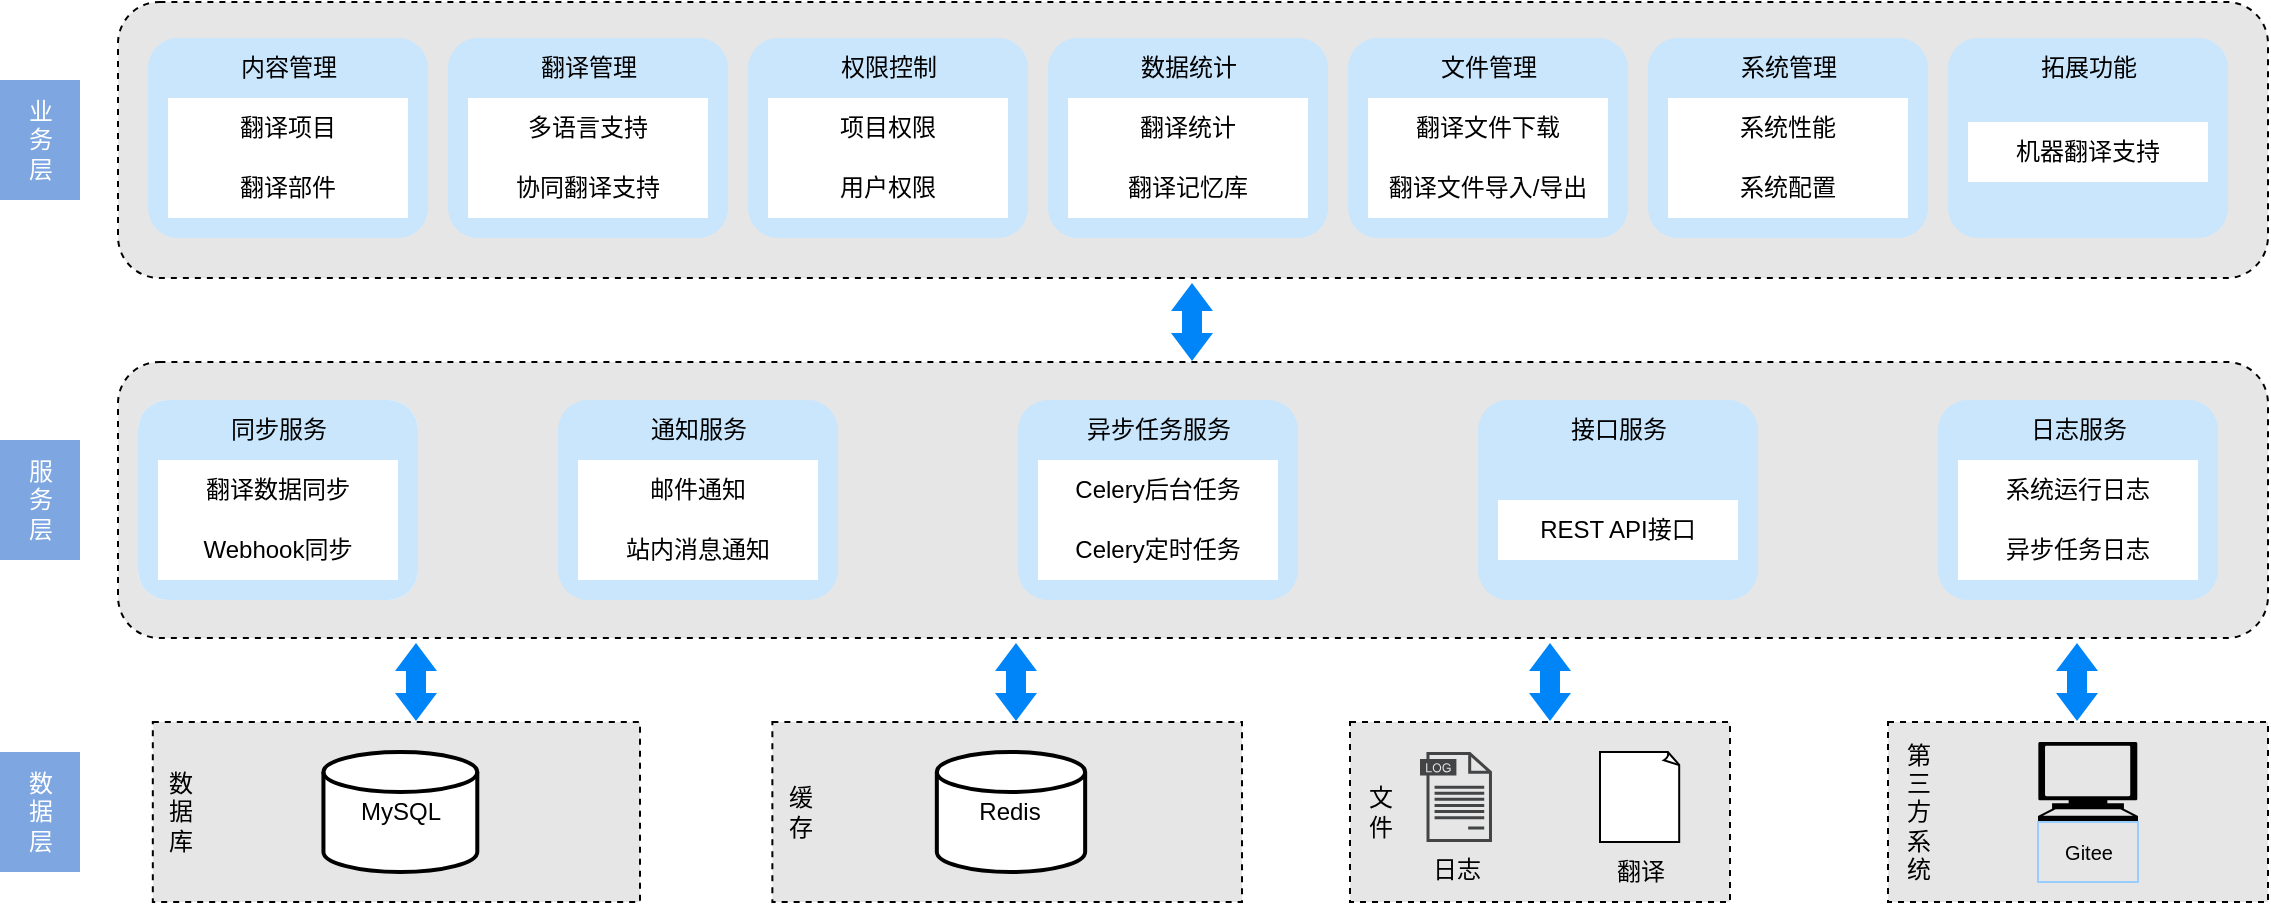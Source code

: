 <mxfile version="21.1.7" type="github">
  <diagram name="第 1 页" id="mY92OgvAY6bPNSYlvnZm">
    <mxGraphModel dx="1434" dy="750" grid="1" gridSize="10" guides="1" tooltips="1" connect="1" arrows="1" fold="1" page="1" pageScale="1" pageWidth="827" pageHeight="1169" math="0" shadow="0">
      <root>
        <mxCell id="0" />
        <mxCell id="1" parent="0" />
        <mxCell id="7gMvqDGJIj3QbsYjjSzZ-163" value="" style="rounded=1;whiteSpace=wrap;html=1;dashed=1;fillColor=#E6E6E6;" vertex="1" parent="1">
          <mxGeometry x="109" y="520" width="1075" height="138" as="geometry" />
        </mxCell>
        <mxCell id="7gMvqDGJIj3QbsYjjSzZ-68" value="" style="group;fillColor=default;strokeColor=none;rounded=1;" vertex="1" connectable="0" parent="1">
          <mxGeometry x="119" y="539" width="140" height="100" as="geometry" />
        </mxCell>
        <mxCell id="7gMvqDGJIj3QbsYjjSzZ-67" value="" style="rounded=1;whiteSpace=wrap;html=1;dashed=1;fillColor=#C9E6FD;strokeColor=none;" vertex="1" parent="7gMvqDGJIj3QbsYjjSzZ-68">
          <mxGeometry width="140" height="100" as="geometry" />
        </mxCell>
        <mxCell id="7gMvqDGJIj3QbsYjjSzZ-63" value="翻译数据同步" style="rounded=0;whiteSpace=wrap;html=1;strokeColor=none;" vertex="1" parent="7gMvqDGJIj3QbsYjjSzZ-68">
          <mxGeometry x="10" y="30" width="120" height="30" as="geometry" />
        </mxCell>
        <mxCell id="7gMvqDGJIj3QbsYjjSzZ-64" style="edgeStyle=orthogonalEdgeStyle;rounded=0;orthogonalLoop=1;jettySize=auto;html=1;exitX=0.5;exitY=1;exitDx=0;exitDy=0;" edge="1" parent="7gMvqDGJIj3QbsYjjSzZ-68" source="7gMvqDGJIj3QbsYjjSzZ-63" target="7gMvqDGJIj3QbsYjjSzZ-63">
          <mxGeometry relative="1" as="geometry" />
        </mxCell>
        <mxCell id="7gMvqDGJIj3QbsYjjSzZ-65" value="Webhook同步" style="rounded=0;whiteSpace=wrap;html=1;strokeColor=none;" vertex="1" parent="7gMvqDGJIj3QbsYjjSzZ-68">
          <mxGeometry x="10" y="60" width="120" height="30" as="geometry" />
        </mxCell>
        <mxCell id="7gMvqDGJIj3QbsYjjSzZ-66" value="同步服务" style="text;html=1;align=center;verticalAlign=middle;resizable=0;points=[];autosize=1;strokeColor=none;fillColor=none;" vertex="1" parent="7gMvqDGJIj3QbsYjjSzZ-68">
          <mxGeometry x="35" width="70" height="30" as="geometry" />
        </mxCell>
        <mxCell id="7gMvqDGJIj3QbsYjjSzZ-69" value="" style="group" vertex="1" connectable="0" parent="1">
          <mxGeometry x="329" y="539" width="140" height="100" as="geometry" />
        </mxCell>
        <mxCell id="7gMvqDGJIj3QbsYjjSzZ-70" value="" style="rounded=1;whiteSpace=wrap;html=1;dashed=1;fillColor=#C9E6FD;strokeColor=none;" vertex="1" parent="7gMvqDGJIj3QbsYjjSzZ-69">
          <mxGeometry width="140" height="100" as="geometry" />
        </mxCell>
        <mxCell id="7gMvqDGJIj3QbsYjjSzZ-71" value="邮件通知" style="rounded=0;whiteSpace=wrap;html=1;strokeColor=none;" vertex="1" parent="7gMvqDGJIj3QbsYjjSzZ-69">
          <mxGeometry x="10" y="30" width="120" height="30" as="geometry" />
        </mxCell>
        <mxCell id="7gMvqDGJIj3QbsYjjSzZ-72" style="edgeStyle=orthogonalEdgeStyle;rounded=0;orthogonalLoop=1;jettySize=auto;html=1;exitX=0.5;exitY=1;exitDx=0;exitDy=0;" edge="1" parent="7gMvqDGJIj3QbsYjjSzZ-69" source="7gMvqDGJIj3QbsYjjSzZ-71" target="7gMvqDGJIj3QbsYjjSzZ-71">
          <mxGeometry relative="1" as="geometry" />
        </mxCell>
        <mxCell id="7gMvqDGJIj3QbsYjjSzZ-73" value="站内消息通知" style="rounded=0;whiteSpace=wrap;html=1;strokeColor=none;" vertex="1" parent="7gMvqDGJIj3QbsYjjSzZ-69">
          <mxGeometry x="10" y="60" width="120" height="30" as="geometry" />
        </mxCell>
        <mxCell id="7gMvqDGJIj3QbsYjjSzZ-74" value="通知服务" style="text;html=1;align=center;verticalAlign=middle;resizable=0;points=[];autosize=1;strokeColor=none;fillColor=none;" vertex="1" parent="7gMvqDGJIj3QbsYjjSzZ-69">
          <mxGeometry x="35" width="70" height="30" as="geometry" />
        </mxCell>
        <mxCell id="7gMvqDGJIj3QbsYjjSzZ-75" value="" style="group" vertex="1" connectable="0" parent="1">
          <mxGeometry x="559" y="539" width="140" height="100" as="geometry" />
        </mxCell>
        <mxCell id="7gMvqDGJIj3QbsYjjSzZ-76" value="" style="rounded=1;whiteSpace=wrap;html=1;dashed=1;fillColor=#C9E6FD;strokeColor=none;" vertex="1" parent="7gMvqDGJIj3QbsYjjSzZ-75">
          <mxGeometry width="140" height="100" as="geometry" />
        </mxCell>
        <mxCell id="7gMvqDGJIj3QbsYjjSzZ-77" value="Celery后台任务" style="rounded=0;whiteSpace=wrap;html=1;strokeColor=none;" vertex="1" parent="7gMvqDGJIj3QbsYjjSzZ-75">
          <mxGeometry x="10" y="30" width="120" height="30" as="geometry" />
        </mxCell>
        <mxCell id="7gMvqDGJIj3QbsYjjSzZ-78" style="edgeStyle=orthogonalEdgeStyle;rounded=0;orthogonalLoop=1;jettySize=auto;html=1;exitX=0.5;exitY=1;exitDx=0;exitDy=0;" edge="1" parent="7gMvqDGJIj3QbsYjjSzZ-75" source="7gMvqDGJIj3QbsYjjSzZ-77" target="7gMvqDGJIj3QbsYjjSzZ-77">
          <mxGeometry relative="1" as="geometry" />
        </mxCell>
        <mxCell id="7gMvqDGJIj3QbsYjjSzZ-79" value="Celery定时任务" style="rounded=0;whiteSpace=wrap;html=1;strokeColor=none;" vertex="1" parent="7gMvqDGJIj3QbsYjjSzZ-75">
          <mxGeometry x="10" y="60" width="120" height="30" as="geometry" />
        </mxCell>
        <mxCell id="7gMvqDGJIj3QbsYjjSzZ-80" value="异步任务服务" style="text;html=1;align=center;verticalAlign=middle;resizable=0;points=[];autosize=1;strokeColor=none;fillColor=none;" vertex="1" parent="7gMvqDGJIj3QbsYjjSzZ-75">
          <mxGeometry x="20" width="100" height="30" as="geometry" />
        </mxCell>
        <mxCell id="7gMvqDGJIj3QbsYjjSzZ-81" value="" style="group" vertex="1" connectable="0" parent="1">
          <mxGeometry x="789" y="539" width="140" height="100" as="geometry" />
        </mxCell>
        <mxCell id="7gMvqDGJIj3QbsYjjSzZ-82" value="" style="rounded=1;whiteSpace=wrap;html=1;dashed=1;fillColor=#C9E6FD;strokeColor=none;" vertex="1" parent="7gMvqDGJIj3QbsYjjSzZ-81">
          <mxGeometry width="140" height="100" as="geometry" />
        </mxCell>
        <mxCell id="7gMvqDGJIj3QbsYjjSzZ-83" value="REST API接口" style="rounded=0;whiteSpace=wrap;html=1;strokeColor=none;" vertex="1" parent="7gMvqDGJIj3QbsYjjSzZ-81">
          <mxGeometry x="10" y="50" width="120" height="30" as="geometry" />
        </mxCell>
        <mxCell id="7gMvqDGJIj3QbsYjjSzZ-84" style="edgeStyle=orthogonalEdgeStyle;rounded=0;orthogonalLoop=1;jettySize=auto;html=1;exitX=0.5;exitY=1;exitDx=0;exitDy=0;" edge="1" parent="7gMvqDGJIj3QbsYjjSzZ-81" source="7gMvqDGJIj3QbsYjjSzZ-83" target="7gMvqDGJIj3QbsYjjSzZ-83">
          <mxGeometry relative="1" as="geometry" />
        </mxCell>
        <mxCell id="7gMvqDGJIj3QbsYjjSzZ-86" value="接口服务" style="text;html=1;align=center;verticalAlign=middle;resizable=0;points=[];autosize=1;strokeColor=none;fillColor=none;" vertex="1" parent="7gMvqDGJIj3QbsYjjSzZ-81">
          <mxGeometry x="35" width="70" height="30" as="geometry" />
        </mxCell>
        <mxCell id="7gMvqDGJIj3QbsYjjSzZ-60" value="" style="shape=flexArrow;endArrow=classic;startArrow=classic;html=1;rounded=0;endWidth=10;endSize=4.33;startWidth=10;startSize=4.33;fillColor=#0085F8;strokeColor=none;" edge="1" parent="1">
          <mxGeometry width="100" height="100" relative="1" as="geometry">
            <mxPoint x="646" y="520" as="sourcePoint" />
            <mxPoint x="646" y="480" as="targetPoint" />
          </mxGeometry>
        </mxCell>
        <mxCell id="7gMvqDGJIj3QbsYjjSzZ-29" value="" style="group" vertex="1" connectable="0" parent="1">
          <mxGeometry x="430" y="700" width="241" height="90" as="geometry" />
        </mxCell>
        <mxCell id="7gMvqDGJIj3QbsYjjSzZ-30" value="" style="rounded=0;whiteSpace=wrap;html=1;dashed=1;fillColor=#E6E6E6;" vertex="1" parent="7gMvqDGJIj3QbsYjjSzZ-29">
          <mxGeometry x="6.179" width="234.821" height="90" as="geometry" />
        </mxCell>
        <mxCell id="7gMvqDGJIj3QbsYjjSzZ-31" value="Redis" style="strokeWidth=2;html=1;shape=mxgraph.flowchart.database;whiteSpace=wrap;" vertex="1" parent="7gMvqDGJIj3QbsYjjSzZ-29">
          <mxGeometry x="88.42" y="15" width="74.154" height="60" as="geometry" />
        </mxCell>
        <mxCell id="7gMvqDGJIj3QbsYjjSzZ-32" value="缓&lt;br&gt;存" style="text;html=1;align=center;verticalAlign=middle;resizable=0;points=[];autosize=1;strokeColor=none;fillColor=none;" vertex="1" parent="7gMvqDGJIj3QbsYjjSzZ-29">
          <mxGeometry y="25" width="40" height="40" as="geometry" />
        </mxCell>
        <mxCell id="7gMvqDGJIj3QbsYjjSzZ-47" value="数&lt;br&gt;据&lt;br&gt;层" style="text;html=1;align=center;verticalAlign=middle;resizable=0;points=[];autosize=1;strokeColor=none;fillColor=#7EA6E0;fontColor=#FFFFFF;" vertex="1" parent="1">
          <mxGeometry x="50" y="715" width="40" height="60" as="geometry" />
        </mxCell>
        <mxCell id="7gMvqDGJIj3QbsYjjSzZ-94" value="" style="group" vertex="1" connectable="0" parent="1">
          <mxGeometry x="720" y="700" width="195" height="90" as="geometry" />
        </mxCell>
        <mxCell id="7gMvqDGJIj3QbsYjjSzZ-88" value="" style="rounded=0;whiteSpace=wrap;html=1;dashed=1;fillColor=#E6E6E6;" vertex="1" parent="7gMvqDGJIj3QbsYjjSzZ-94">
          <mxGeometry x="5" width="190" height="90" as="geometry" />
        </mxCell>
        <mxCell id="7gMvqDGJIj3QbsYjjSzZ-90" value="文&lt;br&gt;件" style="text;html=1;align=center;verticalAlign=middle;resizable=0;points=[];autosize=1;strokeColor=none;fillColor=none;" vertex="1" parent="7gMvqDGJIj3QbsYjjSzZ-94">
          <mxGeometry y="25" width="40" height="40" as="geometry" />
        </mxCell>
        <mxCell id="7gMvqDGJIj3QbsYjjSzZ-91" value="日志" style="sketch=0;pointerEvents=1;shadow=0;dashed=0;html=1;strokeColor=none;fillColor=#434445;aspect=fixed;labelPosition=center;verticalLabelPosition=bottom;verticalAlign=top;align=center;outlineConnect=0;shape=mxgraph.vvd.log_files;" vertex="1" parent="7gMvqDGJIj3QbsYjjSzZ-94">
          <mxGeometry x="40" y="15" width="36" height="45" as="geometry" />
        </mxCell>
        <mxCell id="7gMvqDGJIj3QbsYjjSzZ-92" value="" style="whiteSpace=wrap;html=1;shape=mxgraph.basic.document" vertex="1" parent="7gMvqDGJIj3QbsYjjSzZ-94">
          <mxGeometry x="130" y="15" width="40" height="45" as="geometry" />
        </mxCell>
        <mxCell id="7gMvqDGJIj3QbsYjjSzZ-93" value="翻译" style="text;html=1;align=center;verticalAlign=middle;resizable=0;points=[];autosize=1;strokeColor=none;fillColor=none;" vertex="1" parent="7gMvqDGJIj3QbsYjjSzZ-94">
          <mxGeometry x="125" y="60" width="50" height="30" as="geometry" />
        </mxCell>
        <mxCell id="7gMvqDGJIj3QbsYjjSzZ-96" value="" style="group" vertex="1" connectable="0" parent="1">
          <mxGeometry x="989" y="700" width="195" height="90" as="geometry" />
        </mxCell>
        <mxCell id="7gMvqDGJIj3QbsYjjSzZ-41" value="" style="rounded=0;whiteSpace=wrap;html=1;dashed=1;fillColor=#E6E6E6;" vertex="1" parent="7gMvqDGJIj3QbsYjjSzZ-96">
          <mxGeometry x="5" width="190" height="90" as="geometry" />
        </mxCell>
        <mxCell id="7gMvqDGJIj3QbsYjjSzZ-43" value="第&lt;br&gt;三&lt;br&gt;方&lt;br&gt;系&lt;br&gt;统" style="text;html=1;align=center;verticalAlign=middle;resizable=0;points=[];autosize=1;strokeColor=none;fillColor=none;" vertex="1" parent="7gMvqDGJIj3QbsYjjSzZ-96">
          <mxGeometry width="40" height="90" as="geometry" />
        </mxCell>
        <mxCell id="7gMvqDGJIj3QbsYjjSzZ-45" value="" style="group" vertex="1" connectable="0" parent="7gMvqDGJIj3QbsYjjSzZ-96">
          <mxGeometry x="80" y="10" width="50" height="70" as="geometry" />
        </mxCell>
        <mxCell id="7gMvqDGJIj3QbsYjjSzZ-38" value="" style="shape=mxgraph.signs.tech.computer;html=1;pointerEvents=1;fillColor=#000000;strokeColor=none;verticalLabelPosition=bottom;verticalAlign=top;align=center;" vertex="1" parent="7gMvqDGJIj3QbsYjjSzZ-45">
          <mxGeometry width="50" height="40" as="geometry" />
        </mxCell>
        <mxCell id="7gMvqDGJIj3QbsYjjSzZ-39" value="Gitee" style="text;html=1;align=center;verticalAlign=middle;resizable=0;points=[];autosize=1;strokeColor=#99CCFF;fillColor=none;fontSize=10;" vertex="1" parent="7gMvqDGJIj3QbsYjjSzZ-45">
          <mxGeometry y="40" width="50" height="30" as="geometry" />
        </mxCell>
        <mxCell id="7gMvqDGJIj3QbsYjjSzZ-97" value="" style="group" vertex="1" connectable="0" parent="1">
          <mxGeometry x="120" y="700" width="250" height="90" as="geometry" />
        </mxCell>
        <mxCell id="7gMvqDGJIj3QbsYjjSzZ-98" value="" style="rounded=0;whiteSpace=wrap;html=1;dashed=1;fillColor=#E6E6E6;" vertex="1" parent="7gMvqDGJIj3QbsYjjSzZ-97">
          <mxGeometry x="6.41" width="243.59" height="90" as="geometry" />
        </mxCell>
        <mxCell id="7gMvqDGJIj3QbsYjjSzZ-99" value="MySQL" style="strokeWidth=2;html=1;shape=mxgraph.flowchart.database;whiteSpace=wrap;" vertex="1" parent="7gMvqDGJIj3QbsYjjSzZ-97">
          <mxGeometry x="91.722" y="15" width="76.923" height="60" as="geometry" />
        </mxCell>
        <mxCell id="7gMvqDGJIj3QbsYjjSzZ-100" value="数&lt;br&gt;据&lt;br&gt;库" style="text;html=1;align=center;verticalAlign=middle;resizable=0;points=[];autosize=1;strokeColor=none;fillColor=none;" vertex="1" parent="7gMvqDGJIj3QbsYjjSzZ-97">
          <mxGeometry y="15" width="40" height="60" as="geometry" />
        </mxCell>
        <mxCell id="7gMvqDGJIj3QbsYjjSzZ-102" value="服&lt;br&gt;务&lt;br&gt;层" style="text;html=1;align=center;verticalAlign=middle;resizable=0;points=[];autosize=1;strokeColor=none;fillColor=#7EA6E0;fontColor=#FFFFFF;" vertex="1" parent="1">
          <mxGeometry x="50" y="559" width="40" height="60" as="geometry" />
        </mxCell>
        <mxCell id="7gMvqDGJIj3QbsYjjSzZ-103" value="" style="group" vertex="1" connectable="0" parent="1">
          <mxGeometry x="1019" y="539" width="140" height="100" as="geometry" />
        </mxCell>
        <mxCell id="7gMvqDGJIj3QbsYjjSzZ-104" value="" style="rounded=1;whiteSpace=wrap;html=1;dashed=1;fillColor=#C9E6FD;strokeColor=none;" vertex="1" parent="7gMvqDGJIj3QbsYjjSzZ-103">
          <mxGeometry width="140" height="100" as="geometry" />
        </mxCell>
        <mxCell id="7gMvqDGJIj3QbsYjjSzZ-105" value="系统运行日志" style="rounded=0;whiteSpace=wrap;html=1;strokeColor=none;" vertex="1" parent="7gMvqDGJIj3QbsYjjSzZ-103">
          <mxGeometry x="10" y="30" width="120" height="30" as="geometry" />
        </mxCell>
        <mxCell id="7gMvqDGJIj3QbsYjjSzZ-106" style="edgeStyle=orthogonalEdgeStyle;rounded=0;orthogonalLoop=1;jettySize=auto;html=1;exitX=0.5;exitY=1;exitDx=0;exitDy=0;" edge="1" parent="7gMvqDGJIj3QbsYjjSzZ-103" source="7gMvqDGJIj3QbsYjjSzZ-105" target="7gMvqDGJIj3QbsYjjSzZ-105">
          <mxGeometry relative="1" as="geometry" />
        </mxCell>
        <mxCell id="7gMvqDGJIj3QbsYjjSzZ-107" value="异步任务日志" style="rounded=0;whiteSpace=wrap;html=1;strokeColor=none;" vertex="1" parent="7gMvqDGJIj3QbsYjjSzZ-103">
          <mxGeometry x="10" y="60" width="120" height="30" as="geometry" />
        </mxCell>
        <mxCell id="7gMvqDGJIj3QbsYjjSzZ-108" value="日志服务" style="text;html=1;align=center;verticalAlign=middle;resizable=0;points=[];autosize=1;strokeColor=none;fillColor=none;" vertex="1" parent="7gMvqDGJIj3QbsYjjSzZ-103">
          <mxGeometry x="35" width="70" height="30" as="geometry" />
        </mxCell>
        <mxCell id="7gMvqDGJIj3QbsYjjSzZ-147" value="业&lt;br&gt;务&lt;br&gt;层" style="text;html=1;align=center;verticalAlign=middle;resizable=0;points=[];autosize=1;strokeColor=none;fillColor=#7EA6E0;fontColor=#FFFFFF;" vertex="1" parent="1">
          <mxGeometry x="50" y="379" width="40" height="60" as="geometry" />
        </mxCell>
        <mxCell id="7gMvqDGJIj3QbsYjjSzZ-164" value="" style="group" vertex="1" connectable="0" parent="1">
          <mxGeometry x="109" y="340" width="1075" height="138" as="geometry" />
        </mxCell>
        <mxCell id="7gMvqDGJIj3QbsYjjSzZ-161" value="" style="rounded=1;whiteSpace=wrap;html=1;dashed=1;fillColor=#E6E6E6;" vertex="1" parent="7gMvqDGJIj3QbsYjjSzZ-164">
          <mxGeometry width="1075" height="138" as="geometry" />
        </mxCell>
        <mxCell id="7gMvqDGJIj3QbsYjjSzZ-115" value="" style="group" vertex="1" connectable="0" parent="7gMvqDGJIj3QbsYjjSzZ-164">
          <mxGeometry x="15" y="18" width="140" height="100" as="geometry" />
        </mxCell>
        <mxCell id="7gMvqDGJIj3QbsYjjSzZ-116" value="" style="rounded=1;whiteSpace=wrap;html=1;dashed=1;fillColor=#C9E6FD;strokeColor=none;" vertex="1" parent="7gMvqDGJIj3QbsYjjSzZ-115">
          <mxGeometry width="140" height="100" as="geometry" />
        </mxCell>
        <mxCell id="7gMvqDGJIj3QbsYjjSzZ-117" value="翻译项目" style="rounded=0;whiteSpace=wrap;html=1;strokeColor=none;" vertex="1" parent="7gMvqDGJIj3QbsYjjSzZ-115">
          <mxGeometry x="10" y="30" width="120" height="30" as="geometry" />
        </mxCell>
        <mxCell id="7gMvqDGJIj3QbsYjjSzZ-118" style="edgeStyle=orthogonalEdgeStyle;rounded=0;orthogonalLoop=1;jettySize=auto;html=1;exitX=0.5;exitY=1;exitDx=0;exitDy=0;" edge="1" parent="7gMvqDGJIj3QbsYjjSzZ-115" source="7gMvqDGJIj3QbsYjjSzZ-117" target="7gMvqDGJIj3QbsYjjSzZ-117">
          <mxGeometry relative="1" as="geometry" />
        </mxCell>
        <mxCell id="7gMvqDGJIj3QbsYjjSzZ-119" value="翻译部件" style="rounded=0;whiteSpace=wrap;html=1;strokeColor=none;" vertex="1" parent="7gMvqDGJIj3QbsYjjSzZ-115">
          <mxGeometry x="10" y="60" width="120" height="30" as="geometry" />
        </mxCell>
        <mxCell id="7gMvqDGJIj3QbsYjjSzZ-120" value="内容管理" style="text;html=1;align=center;verticalAlign=middle;resizable=0;points=[];autosize=1;strokeColor=none;fillColor=none;" vertex="1" parent="7gMvqDGJIj3QbsYjjSzZ-115">
          <mxGeometry x="35" width="70" height="30" as="geometry" />
        </mxCell>
        <mxCell id="7gMvqDGJIj3QbsYjjSzZ-121" value="" style="group" vertex="1" connectable="0" parent="7gMvqDGJIj3QbsYjjSzZ-164">
          <mxGeometry x="165" y="18" width="140" height="100" as="geometry" />
        </mxCell>
        <mxCell id="7gMvqDGJIj3QbsYjjSzZ-122" value="" style="rounded=1;whiteSpace=wrap;html=1;dashed=1;fillColor=#C9E6FD;strokeColor=none;" vertex="1" parent="7gMvqDGJIj3QbsYjjSzZ-121">
          <mxGeometry width="140" height="100" as="geometry" />
        </mxCell>
        <mxCell id="7gMvqDGJIj3QbsYjjSzZ-123" value="多语言支持" style="rounded=0;whiteSpace=wrap;html=1;strokeColor=none;" vertex="1" parent="7gMvqDGJIj3QbsYjjSzZ-121">
          <mxGeometry x="10" y="30" width="120" height="30" as="geometry" />
        </mxCell>
        <mxCell id="7gMvqDGJIj3QbsYjjSzZ-124" style="edgeStyle=orthogonalEdgeStyle;rounded=0;orthogonalLoop=1;jettySize=auto;html=1;exitX=0.5;exitY=1;exitDx=0;exitDy=0;" edge="1" parent="7gMvqDGJIj3QbsYjjSzZ-121" source="7gMvqDGJIj3QbsYjjSzZ-123" target="7gMvqDGJIj3QbsYjjSzZ-123">
          <mxGeometry relative="1" as="geometry" />
        </mxCell>
        <mxCell id="7gMvqDGJIj3QbsYjjSzZ-125" value="协同翻译支持" style="rounded=0;whiteSpace=wrap;html=1;strokeColor=none;" vertex="1" parent="7gMvqDGJIj3QbsYjjSzZ-121">
          <mxGeometry x="10" y="60" width="120" height="30" as="geometry" />
        </mxCell>
        <mxCell id="7gMvqDGJIj3QbsYjjSzZ-126" value="翻译管理" style="text;html=1;align=center;verticalAlign=middle;resizable=0;points=[];autosize=1;strokeColor=none;fillColor=none;" vertex="1" parent="7gMvqDGJIj3QbsYjjSzZ-121">
          <mxGeometry x="35" width="70" height="30" as="geometry" />
        </mxCell>
        <mxCell id="7gMvqDGJIj3QbsYjjSzZ-128" value="" style="group" vertex="1" connectable="0" parent="7gMvqDGJIj3QbsYjjSzZ-164">
          <mxGeometry x="315" y="18" width="140" height="100" as="geometry" />
        </mxCell>
        <mxCell id="7gMvqDGJIj3QbsYjjSzZ-129" value="" style="rounded=1;whiteSpace=wrap;html=1;dashed=1;fillColor=#C9E6FD;strokeColor=none;" vertex="1" parent="7gMvqDGJIj3QbsYjjSzZ-128">
          <mxGeometry width="140" height="100" as="geometry" />
        </mxCell>
        <mxCell id="7gMvqDGJIj3QbsYjjSzZ-130" value="项目权限" style="rounded=0;whiteSpace=wrap;html=1;strokeColor=none;" vertex="1" parent="7gMvqDGJIj3QbsYjjSzZ-128">
          <mxGeometry x="10" y="30" width="120" height="30" as="geometry" />
        </mxCell>
        <mxCell id="7gMvqDGJIj3QbsYjjSzZ-131" style="edgeStyle=orthogonalEdgeStyle;rounded=0;orthogonalLoop=1;jettySize=auto;html=1;exitX=0.5;exitY=1;exitDx=0;exitDy=0;" edge="1" parent="7gMvqDGJIj3QbsYjjSzZ-128" source="7gMvqDGJIj3QbsYjjSzZ-130" target="7gMvqDGJIj3QbsYjjSzZ-130">
          <mxGeometry relative="1" as="geometry" />
        </mxCell>
        <mxCell id="7gMvqDGJIj3QbsYjjSzZ-132" value="用户权限" style="rounded=0;whiteSpace=wrap;html=1;strokeColor=none;" vertex="1" parent="7gMvqDGJIj3QbsYjjSzZ-128">
          <mxGeometry x="10" y="60" width="120" height="30" as="geometry" />
        </mxCell>
        <mxCell id="7gMvqDGJIj3QbsYjjSzZ-133" value="权限控制" style="text;html=1;align=center;verticalAlign=middle;resizable=0;points=[];autosize=1;strokeColor=none;fillColor=none;" vertex="1" parent="7gMvqDGJIj3QbsYjjSzZ-128">
          <mxGeometry x="35" width="70" height="30" as="geometry" />
        </mxCell>
        <mxCell id="7gMvqDGJIj3QbsYjjSzZ-134" value="" style="group" vertex="1" connectable="0" parent="7gMvqDGJIj3QbsYjjSzZ-164">
          <mxGeometry x="915" y="18" width="140" height="100" as="geometry" />
        </mxCell>
        <mxCell id="7gMvqDGJIj3QbsYjjSzZ-135" value="" style="rounded=1;whiteSpace=wrap;html=1;dashed=1;fillColor=#C9E6FD;strokeColor=none;" vertex="1" parent="7gMvqDGJIj3QbsYjjSzZ-134">
          <mxGeometry width="140" height="100" as="geometry" />
        </mxCell>
        <mxCell id="7gMvqDGJIj3QbsYjjSzZ-136" value="机器翻译支持" style="rounded=0;whiteSpace=wrap;html=1;strokeColor=none;" vertex="1" parent="7gMvqDGJIj3QbsYjjSzZ-134">
          <mxGeometry x="10" y="42" width="120" height="30" as="geometry" />
        </mxCell>
        <mxCell id="7gMvqDGJIj3QbsYjjSzZ-137" style="edgeStyle=orthogonalEdgeStyle;rounded=0;orthogonalLoop=1;jettySize=auto;html=1;exitX=0.5;exitY=1;exitDx=0;exitDy=0;" edge="1" parent="7gMvqDGJIj3QbsYjjSzZ-134" source="7gMvqDGJIj3QbsYjjSzZ-136" target="7gMvqDGJIj3QbsYjjSzZ-136">
          <mxGeometry relative="1" as="geometry" />
        </mxCell>
        <mxCell id="7gMvqDGJIj3QbsYjjSzZ-139" value="拓展功能" style="text;html=1;align=center;verticalAlign=middle;resizable=0;points=[];autosize=1;strokeColor=none;fillColor=none;" vertex="1" parent="7gMvqDGJIj3QbsYjjSzZ-134">
          <mxGeometry x="35" width="70" height="30" as="geometry" />
        </mxCell>
        <mxCell id="7gMvqDGJIj3QbsYjjSzZ-140" value="" style="group" vertex="1" connectable="0" parent="7gMvqDGJIj3QbsYjjSzZ-164">
          <mxGeometry x="765" y="18" width="140" height="100" as="geometry" />
        </mxCell>
        <mxCell id="7gMvqDGJIj3QbsYjjSzZ-141" value="" style="rounded=1;whiteSpace=wrap;html=1;dashed=1;fillColor=#C9E6FD;strokeColor=none;" vertex="1" parent="7gMvqDGJIj3QbsYjjSzZ-140">
          <mxGeometry width="140" height="100" as="geometry" />
        </mxCell>
        <mxCell id="7gMvqDGJIj3QbsYjjSzZ-142" value="系统性能" style="rounded=0;whiteSpace=wrap;html=1;strokeColor=none;" vertex="1" parent="7gMvqDGJIj3QbsYjjSzZ-140">
          <mxGeometry x="10" y="30" width="120" height="30" as="geometry" />
        </mxCell>
        <mxCell id="7gMvqDGJIj3QbsYjjSzZ-143" style="edgeStyle=orthogonalEdgeStyle;rounded=0;orthogonalLoop=1;jettySize=auto;html=1;exitX=0.5;exitY=1;exitDx=0;exitDy=0;" edge="1" parent="7gMvqDGJIj3QbsYjjSzZ-140" source="7gMvqDGJIj3QbsYjjSzZ-142" target="7gMvqDGJIj3QbsYjjSzZ-142">
          <mxGeometry relative="1" as="geometry" />
        </mxCell>
        <mxCell id="7gMvqDGJIj3QbsYjjSzZ-144" value="系统配置" style="rounded=0;whiteSpace=wrap;html=1;strokeColor=none;" vertex="1" parent="7gMvqDGJIj3QbsYjjSzZ-140">
          <mxGeometry x="10" y="60" width="120" height="30" as="geometry" />
        </mxCell>
        <mxCell id="7gMvqDGJIj3QbsYjjSzZ-145" value="系统管理" style="text;html=1;align=center;verticalAlign=middle;resizable=0;points=[];autosize=1;strokeColor=none;fillColor=none;" vertex="1" parent="7gMvqDGJIj3QbsYjjSzZ-140">
          <mxGeometry x="35" width="70" height="30" as="geometry" />
        </mxCell>
        <mxCell id="7gMvqDGJIj3QbsYjjSzZ-149" value="" style="group" vertex="1" connectable="0" parent="7gMvqDGJIj3QbsYjjSzZ-164">
          <mxGeometry x="465" y="18" width="140" height="100" as="geometry" />
        </mxCell>
        <mxCell id="7gMvqDGJIj3QbsYjjSzZ-150" value="" style="rounded=1;whiteSpace=wrap;html=1;dashed=1;fillColor=#C9E6FD;strokeColor=none;" vertex="1" parent="7gMvqDGJIj3QbsYjjSzZ-149">
          <mxGeometry width="140" height="100" as="geometry" />
        </mxCell>
        <mxCell id="7gMvqDGJIj3QbsYjjSzZ-151" value="翻译统计" style="rounded=0;whiteSpace=wrap;html=1;strokeColor=none;" vertex="1" parent="7gMvqDGJIj3QbsYjjSzZ-149">
          <mxGeometry x="10" y="30" width="120" height="30" as="geometry" />
        </mxCell>
        <mxCell id="7gMvqDGJIj3QbsYjjSzZ-152" style="edgeStyle=orthogonalEdgeStyle;rounded=0;orthogonalLoop=1;jettySize=auto;html=1;exitX=0.5;exitY=1;exitDx=0;exitDy=0;" edge="1" parent="7gMvqDGJIj3QbsYjjSzZ-149" source="7gMvqDGJIj3QbsYjjSzZ-151" target="7gMvqDGJIj3QbsYjjSzZ-151">
          <mxGeometry relative="1" as="geometry" />
        </mxCell>
        <mxCell id="7gMvqDGJIj3QbsYjjSzZ-153" value="翻译记忆库" style="rounded=0;whiteSpace=wrap;html=1;strokeColor=none;" vertex="1" parent="7gMvqDGJIj3QbsYjjSzZ-149">
          <mxGeometry x="10" y="60" width="120" height="30" as="geometry" />
        </mxCell>
        <mxCell id="7gMvqDGJIj3QbsYjjSzZ-154" value="数据统计" style="text;html=1;align=center;verticalAlign=middle;resizable=0;points=[];autosize=1;strokeColor=none;fillColor=none;" vertex="1" parent="7gMvqDGJIj3QbsYjjSzZ-149">
          <mxGeometry x="35" width="70" height="30" as="geometry" />
        </mxCell>
        <mxCell id="7gMvqDGJIj3QbsYjjSzZ-155" value="" style="group" vertex="1" connectable="0" parent="7gMvqDGJIj3QbsYjjSzZ-164">
          <mxGeometry x="615" y="18" width="140" height="100" as="geometry" />
        </mxCell>
        <mxCell id="7gMvqDGJIj3QbsYjjSzZ-156" value="" style="rounded=1;whiteSpace=wrap;html=1;dashed=1;fillColor=#C9E6FD;strokeColor=none;" vertex="1" parent="7gMvqDGJIj3QbsYjjSzZ-155">
          <mxGeometry width="140" height="100" as="geometry" />
        </mxCell>
        <mxCell id="7gMvqDGJIj3QbsYjjSzZ-157" value="翻译文件下载" style="rounded=0;whiteSpace=wrap;html=1;strokeColor=none;" vertex="1" parent="7gMvqDGJIj3QbsYjjSzZ-155">
          <mxGeometry x="10" y="30" width="120" height="30" as="geometry" />
        </mxCell>
        <mxCell id="7gMvqDGJIj3QbsYjjSzZ-158" style="edgeStyle=orthogonalEdgeStyle;rounded=0;orthogonalLoop=1;jettySize=auto;html=1;exitX=0.5;exitY=1;exitDx=0;exitDy=0;" edge="1" parent="7gMvqDGJIj3QbsYjjSzZ-155" source="7gMvqDGJIj3QbsYjjSzZ-157" target="7gMvqDGJIj3QbsYjjSzZ-157">
          <mxGeometry relative="1" as="geometry" />
        </mxCell>
        <mxCell id="7gMvqDGJIj3QbsYjjSzZ-159" value="翻译文件导入/导出" style="rounded=0;whiteSpace=wrap;html=1;strokeColor=none;" vertex="1" parent="7gMvqDGJIj3QbsYjjSzZ-155">
          <mxGeometry x="10" y="60" width="120" height="30" as="geometry" />
        </mxCell>
        <mxCell id="7gMvqDGJIj3QbsYjjSzZ-160" value="文件管理" style="text;html=1;align=center;verticalAlign=middle;resizable=0;points=[];autosize=1;strokeColor=none;fillColor=none;" vertex="1" parent="7gMvqDGJIj3QbsYjjSzZ-155">
          <mxGeometry x="35" width="70" height="30" as="geometry" />
        </mxCell>
        <mxCell id="7gMvqDGJIj3QbsYjjSzZ-165" value="" style="shape=flexArrow;endArrow=classic;startArrow=classic;html=1;rounded=0;endWidth=10;endSize=4.33;startWidth=10;startSize=4.33;fillColor=#0085F8;strokeColor=none;" edge="1" parent="1">
          <mxGeometry width="100" height="100" relative="1" as="geometry">
            <mxPoint x="258" y="700" as="sourcePoint" />
            <mxPoint x="258" y="660" as="targetPoint" />
          </mxGeometry>
        </mxCell>
        <mxCell id="7gMvqDGJIj3QbsYjjSzZ-166" value="" style="shape=flexArrow;endArrow=classic;startArrow=classic;html=1;rounded=0;endWidth=10;endSize=4.33;startWidth=10;startSize=4.33;fillColor=#0085F8;strokeColor=none;" edge="1" parent="1">
          <mxGeometry width="100" height="100" relative="1" as="geometry">
            <mxPoint x="558" y="700" as="sourcePoint" />
            <mxPoint x="558" y="660" as="targetPoint" />
          </mxGeometry>
        </mxCell>
        <mxCell id="7gMvqDGJIj3QbsYjjSzZ-167" value="" style="shape=flexArrow;endArrow=classic;startArrow=classic;html=1;rounded=0;endWidth=10;endSize=4.33;startWidth=10;startSize=4.33;fillColor=#0085F8;strokeColor=none;" edge="1" parent="1">
          <mxGeometry width="100" height="100" relative="1" as="geometry">
            <mxPoint x="825" y="700" as="sourcePoint" />
            <mxPoint x="825" y="660" as="targetPoint" />
          </mxGeometry>
        </mxCell>
        <mxCell id="7gMvqDGJIj3QbsYjjSzZ-168" value="" style="shape=flexArrow;endArrow=classic;startArrow=classic;html=1;rounded=0;endWidth=10;endSize=4.33;startWidth=10;startSize=4.33;fillColor=#0085F8;strokeColor=none;" edge="1" parent="1">
          <mxGeometry width="100" height="100" relative="1" as="geometry">
            <mxPoint x="1088.5" y="700" as="sourcePoint" />
            <mxPoint x="1088.5" y="660" as="targetPoint" />
          </mxGeometry>
        </mxCell>
      </root>
    </mxGraphModel>
  </diagram>
</mxfile>

